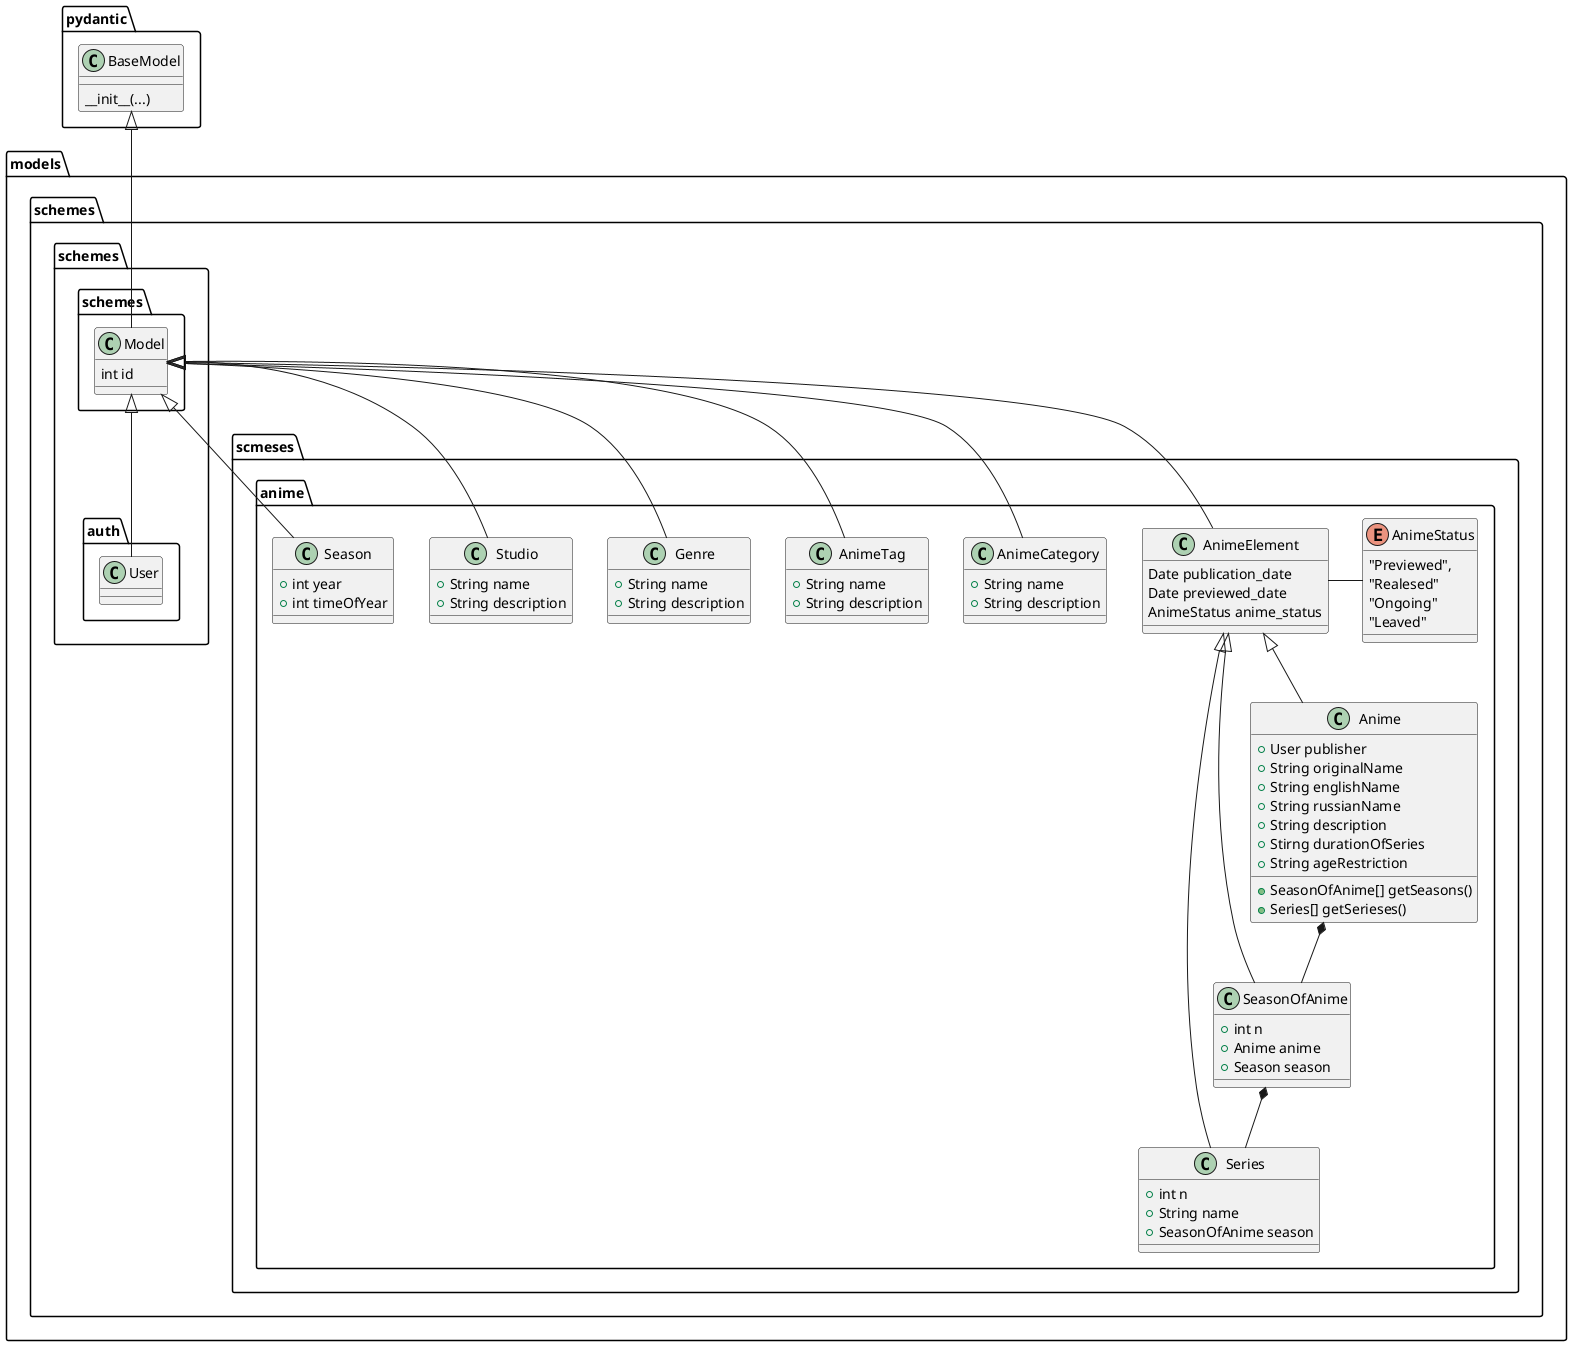 @startuml class

package pydantic {
    class BaseModel {
        __init__(...)
    }
}

package models {
    package schemes {
        package schemes.schemes {
            class Model {
                int id
            }

            BaseModel <|-- Model
        }

        package schemes.auth {
            class User {

            }

            Model <|-- User
        }

        package scmeses.anime {
            class AnimeElement {
                Date publication_date
                Date previewed_date
                AnimeStatus anime_status
            }

            class Series {
                + int n
                + String name
                + SeasonOfAnime season
            }

            class SeasonOfAnime {
                + int n
                + Anime anime
                + Season season
            }

            class Anime {
                + User publisher
                + String originalName
                + String englishName
                + String russianName
                + String description
                + Stirng durationOfSeries
                + String ageRestriction
                
                + SeasonOfAnime[] getSeasons()
                + Series[] getSerieses()
            }

            class AnimeCategory {
                + String name
                + String description
            }

            class AnimeTag {
                + String name
                + String description
            }

            class Genre {
                + String name
                + String description
            }

            class Studio {
                + String name
                + String description
            }

            class Season {
                + int year
                + int timeOfYear
            }

            enum AnimeStatus {
                "Previewed",
                "Realesed"
                "Ongoing"
                "Leaved"
            }

            Model <|-- AnimeElement
            Model <|-- AnimeCategory
            Model <|-- AnimeTag
            Model <|-- Genre
            Model <|-- Studio
            Model <|-- Season

            AnimeElement <|-- Series
            AnimeElement <|-- SeasonOfAnime
            AnimeElement <|-- Anime

            AnimeElement - AnimeStatus

            SeasonOfAnime *-- Series
            Anime *-- SeasonOfAnime
        }
    }
}

@enduml